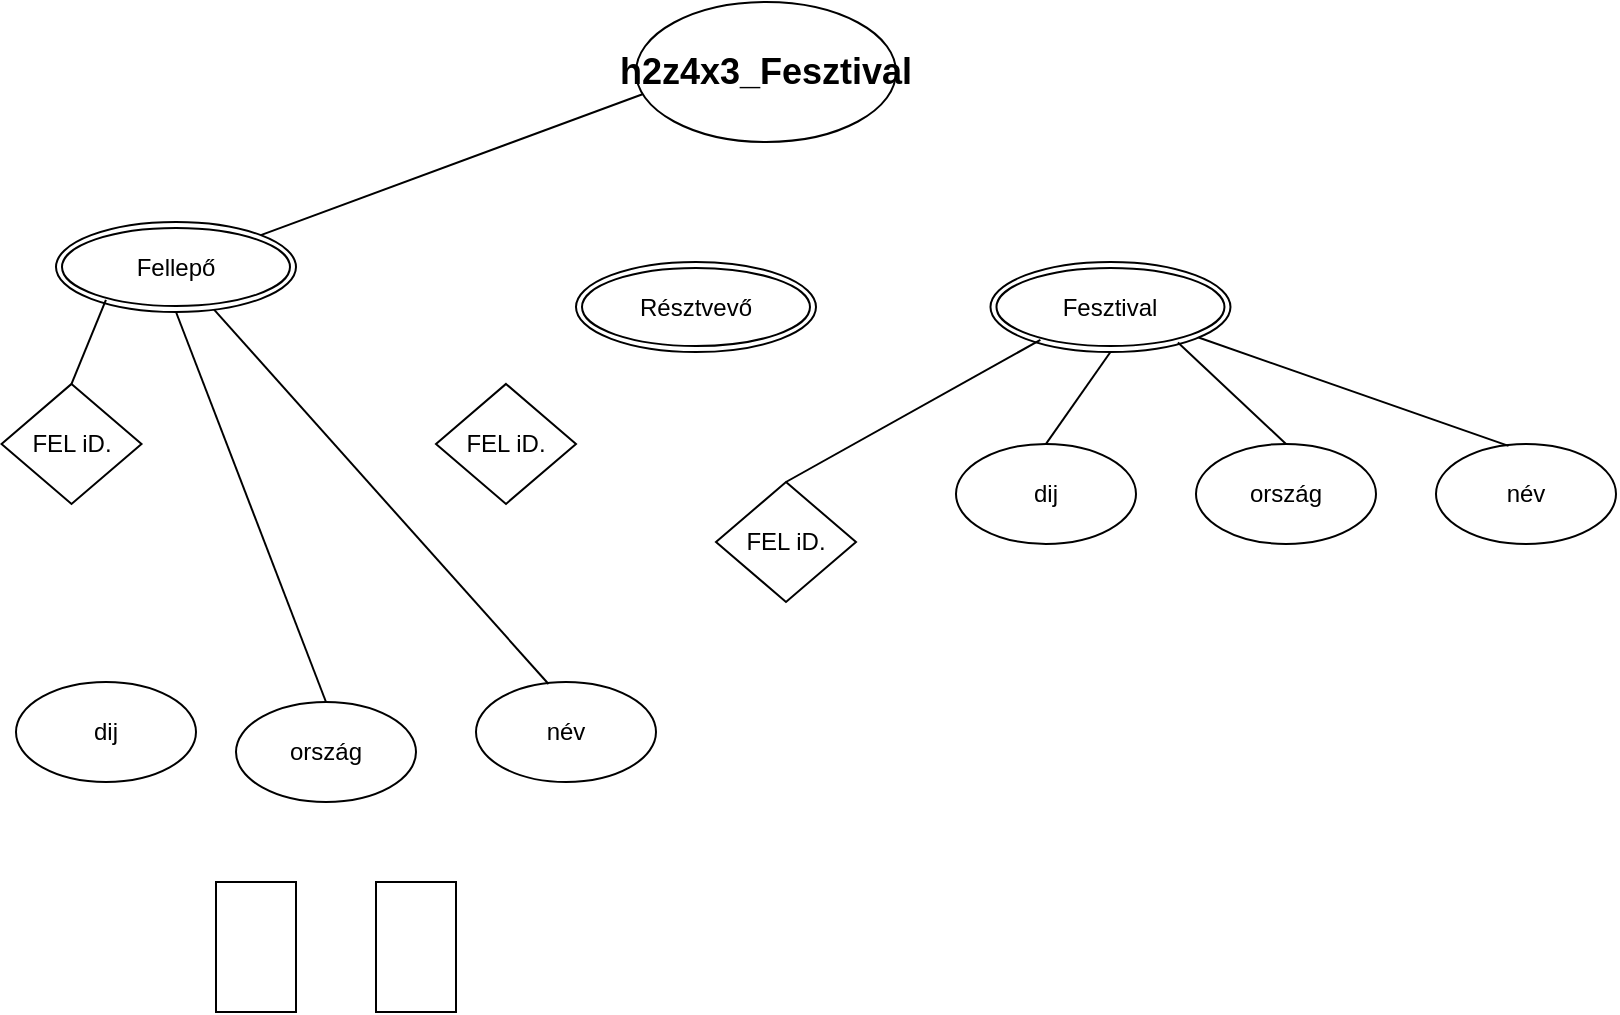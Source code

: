 <mxfile version="22.0.2" type="device">
  <diagram name="Page-1" id="tczN10bxYS6plPf0AUv2">
    <mxGraphModel dx="1366" dy="899" grid="1" gridSize="10" guides="1" tooltips="1" connect="1" arrows="1" fold="1" page="1" pageScale="1" pageWidth="2000" pageHeight="1169" math="0" shadow="0">
      <root>
        <mxCell id="0" />
        <mxCell id="1" parent="0" />
        <mxCell id="NFq08yg4SE_zjbonH55o-2" value="&lt;h2&gt;h2z4x3_Fesztival&lt;/h2&gt;" style="ellipse;whiteSpace=wrap;html=1;" vertex="1" parent="1">
          <mxGeometry x="380" y="160" width="130" height="70" as="geometry" />
        </mxCell>
        <mxCell id="NFq08yg4SE_zjbonH55o-7" value="Résztvevő" style="ellipse;shape=doubleEllipse;margin=3;whiteSpace=wrap;html=1;align=center;" vertex="1" parent="1">
          <mxGeometry x="350" y="290" width="120" height="45" as="geometry" />
        </mxCell>
        <mxCell id="NFq08yg4SE_zjbonH55o-8" value="Fellepő" style="ellipse;shape=doubleEllipse;margin=3;whiteSpace=wrap;html=1;align=center;" vertex="1" parent="1">
          <mxGeometry x="90" y="270" width="120" height="45" as="geometry" />
        </mxCell>
        <mxCell id="NFq08yg4SE_zjbonH55o-13" value="" style="endArrow=none;html=1;rounded=0;exitX=1;exitY=0;exitDx=0;exitDy=0;entryX=0.025;entryY=0.659;entryDx=0;entryDy=0;entryPerimeter=0;" edge="1" parent="1" source="NFq08yg4SE_zjbonH55o-8" target="NFq08yg4SE_zjbonH55o-2">
          <mxGeometry width="50" height="50" relative="1" as="geometry">
            <mxPoint x="400" y="390" as="sourcePoint" />
            <mxPoint x="450" y="340" as="targetPoint" />
            <Array as="points" />
          </mxGeometry>
        </mxCell>
        <mxCell id="NFq08yg4SE_zjbonH55o-14" value="FEL iD." style="rhombus;whiteSpace=wrap;html=1;rotation=0;" vertex="1" parent="1">
          <mxGeometry x="62.76" y="350.95" width="70" height="60" as="geometry" />
        </mxCell>
        <mxCell id="NFq08yg4SE_zjbonH55o-16" value="" style="endArrow=none;html=1;rounded=0;entryX=0.208;entryY=0.865;entryDx=0;entryDy=0;entryPerimeter=0;exitX=0.5;exitY=0;exitDx=0;exitDy=0;" edge="1" parent="1" source="NFq08yg4SE_zjbonH55o-14" target="NFq08yg4SE_zjbonH55o-8">
          <mxGeometry width="50" height="50" relative="1" as="geometry">
            <mxPoint x="220" y="400" as="sourcePoint" />
            <mxPoint x="270" y="350" as="targetPoint" />
          </mxGeometry>
        </mxCell>
        <mxCell id="NFq08yg4SE_zjbonH55o-17" value="FEL iD." style="rhombus;whiteSpace=wrap;html=1;rotation=0;" vertex="1" parent="1">
          <mxGeometry x="280" y="350.95" width="70" height="60" as="geometry" />
        </mxCell>
        <mxCell id="NFq08yg4SE_zjbonH55o-18" value="név" style="ellipse;whiteSpace=wrap;html=1;" vertex="1" parent="1">
          <mxGeometry x="300" y="500" width="90" height="50" as="geometry" />
        </mxCell>
        <mxCell id="NFq08yg4SE_zjbonH55o-19" value="dij" style="ellipse;whiteSpace=wrap;html=1;" vertex="1" parent="1">
          <mxGeometry x="70" y="500" width="90" height="50" as="geometry" />
        </mxCell>
        <mxCell id="NFq08yg4SE_zjbonH55o-24" value="ország" style="ellipse;whiteSpace=wrap;html=1;" vertex="1" parent="1">
          <mxGeometry x="180" y="510" width="90" height="50" as="geometry" />
        </mxCell>
        <mxCell id="NFq08yg4SE_zjbonH55o-25" value="" style="endArrow=none;html=1;rounded=0;exitX=0.403;exitY=0.02;exitDx=0;exitDy=0;exitPerimeter=0;" edge="1" parent="1" source="NFq08yg4SE_zjbonH55o-18" target="NFq08yg4SE_zjbonH55o-8">
          <mxGeometry width="50" height="50" relative="1" as="geometry">
            <mxPoint x="210" y="380" as="sourcePoint" />
            <mxPoint x="270" y="350" as="targetPoint" />
          </mxGeometry>
        </mxCell>
        <mxCell id="NFq08yg4SE_zjbonH55o-26" value="Fesztival" style="ellipse;shape=doubleEllipse;margin=3;whiteSpace=wrap;html=1;align=center;" vertex="1" parent="1">
          <mxGeometry x="557.24" y="290" width="120" height="45" as="geometry" />
        </mxCell>
        <mxCell id="NFq08yg4SE_zjbonH55o-27" value="FEL iD." style="rhombus;whiteSpace=wrap;html=1;rotation=0;" vertex="1" parent="1">
          <mxGeometry x="420" y="400" width="70" height="60" as="geometry" />
        </mxCell>
        <mxCell id="NFq08yg4SE_zjbonH55o-28" value="" style="endArrow=none;html=1;rounded=0;entryX=0.208;entryY=0.865;entryDx=0;entryDy=0;entryPerimeter=0;exitX=0.5;exitY=0;exitDx=0;exitDy=0;" edge="1" parent="1" source="NFq08yg4SE_zjbonH55o-27" target="NFq08yg4SE_zjbonH55o-26">
          <mxGeometry width="50" height="50" relative="1" as="geometry">
            <mxPoint x="687.24" y="420" as="sourcePoint" />
            <mxPoint x="737.24" y="370" as="targetPoint" />
          </mxGeometry>
        </mxCell>
        <mxCell id="NFq08yg4SE_zjbonH55o-29" value="név" style="ellipse;whiteSpace=wrap;html=1;" vertex="1" parent="1">
          <mxGeometry x="780" y="380.95" width="90" height="50" as="geometry" />
        </mxCell>
        <mxCell id="NFq08yg4SE_zjbonH55o-30" value="dij" style="ellipse;whiteSpace=wrap;html=1;" vertex="1" parent="1">
          <mxGeometry x="540" y="380.95" width="90" height="50" as="geometry" />
        </mxCell>
        <mxCell id="NFq08yg4SE_zjbonH55o-31" value="ország" style="ellipse;whiteSpace=wrap;html=1;" vertex="1" parent="1">
          <mxGeometry x="660" y="380.95" width="90" height="50" as="geometry" />
        </mxCell>
        <mxCell id="NFq08yg4SE_zjbonH55o-32" value="" style="endArrow=none;html=1;rounded=0;exitX=0.403;exitY=0.02;exitDx=0;exitDy=0;exitPerimeter=0;" edge="1" parent="1" source="NFq08yg4SE_zjbonH55o-29" target="NFq08yg4SE_zjbonH55o-26">
          <mxGeometry width="50" height="50" relative="1" as="geometry">
            <mxPoint x="677.24" y="400" as="sourcePoint" />
            <mxPoint x="737.24" y="370" as="targetPoint" />
          </mxGeometry>
        </mxCell>
        <mxCell id="NFq08yg4SE_zjbonH55o-35" value="" style="rounded=0;whiteSpace=wrap;html=1;" vertex="1" parent="1">
          <mxGeometry x="170" y="600" width="40" height="65" as="geometry" />
        </mxCell>
        <mxCell id="NFq08yg4SE_zjbonH55o-36" value="" style="rounded=0;whiteSpace=wrap;html=1;" vertex="1" parent="1">
          <mxGeometry x="250" y="600" width="40" height="65" as="geometry" />
        </mxCell>
        <mxCell id="NFq08yg4SE_zjbonH55o-37" value="" style="endArrow=none;html=1;rounded=0;entryX=0.5;entryY=1;entryDx=0;entryDy=0;exitX=0.5;exitY=0;exitDx=0;exitDy=0;" edge="1" parent="1" source="NFq08yg4SE_zjbonH55o-30" target="NFq08yg4SE_zjbonH55o-26">
          <mxGeometry width="50" height="50" relative="1" as="geometry">
            <mxPoint x="570" y="410" as="sourcePoint" />
            <mxPoint x="620" y="360" as="targetPoint" />
          </mxGeometry>
        </mxCell>
        <mxCell id="NFq08yg4SE_zjbonH55o-38" value="" style="endArrow=none;html=1;rounded=0;entryX=0.781;entryY=0.894;entryDx=0;entryDy=0;entryPerimeter=0;exitX=0.5;exitY=0;exitDx=0;exitDy=0;" edge="1" parent="1" source="NFq08yg4SE_zjbonH55o-31" target="NFq08yg4SE_zjbonH55o-26">
          <mxGeometry width="50" height="50" relative="1" as="geometry">
            <mxPoint x="570" y="410" as="sourcePoint" />
            <mxPoint x="620" y="360" as="targetPoint" />
          </mxGeometry>
        </mxCell>
        <mxCell id="NFq08yg4SE_zjbonH55o-39" value="" style="endArrow=none;html=1;rounded=0;entryX=0.5;entryY=1;entryDx=0;entryDy=0;exitX=0.5;exitY=0;exitDx=0;exitDy=0;" edge="1" parent="1" source="NFq08yg4SE_zjbonH55o-24" target="NFq08yg4SE_zjbonH55o-8">
          <mxGeometry width="50" height="50" relative="1" as="geometry">
            <mxPoint x="710" y="590" as="sourcePoint" />
            <mxPoint x="136.571" y="470" as="targetPoint" />
            <Array as="points" />
          </mxGeometry>
        </mxCell>
      </root>
    </mxGraphModel>
  </diagram>
</mxfile>
